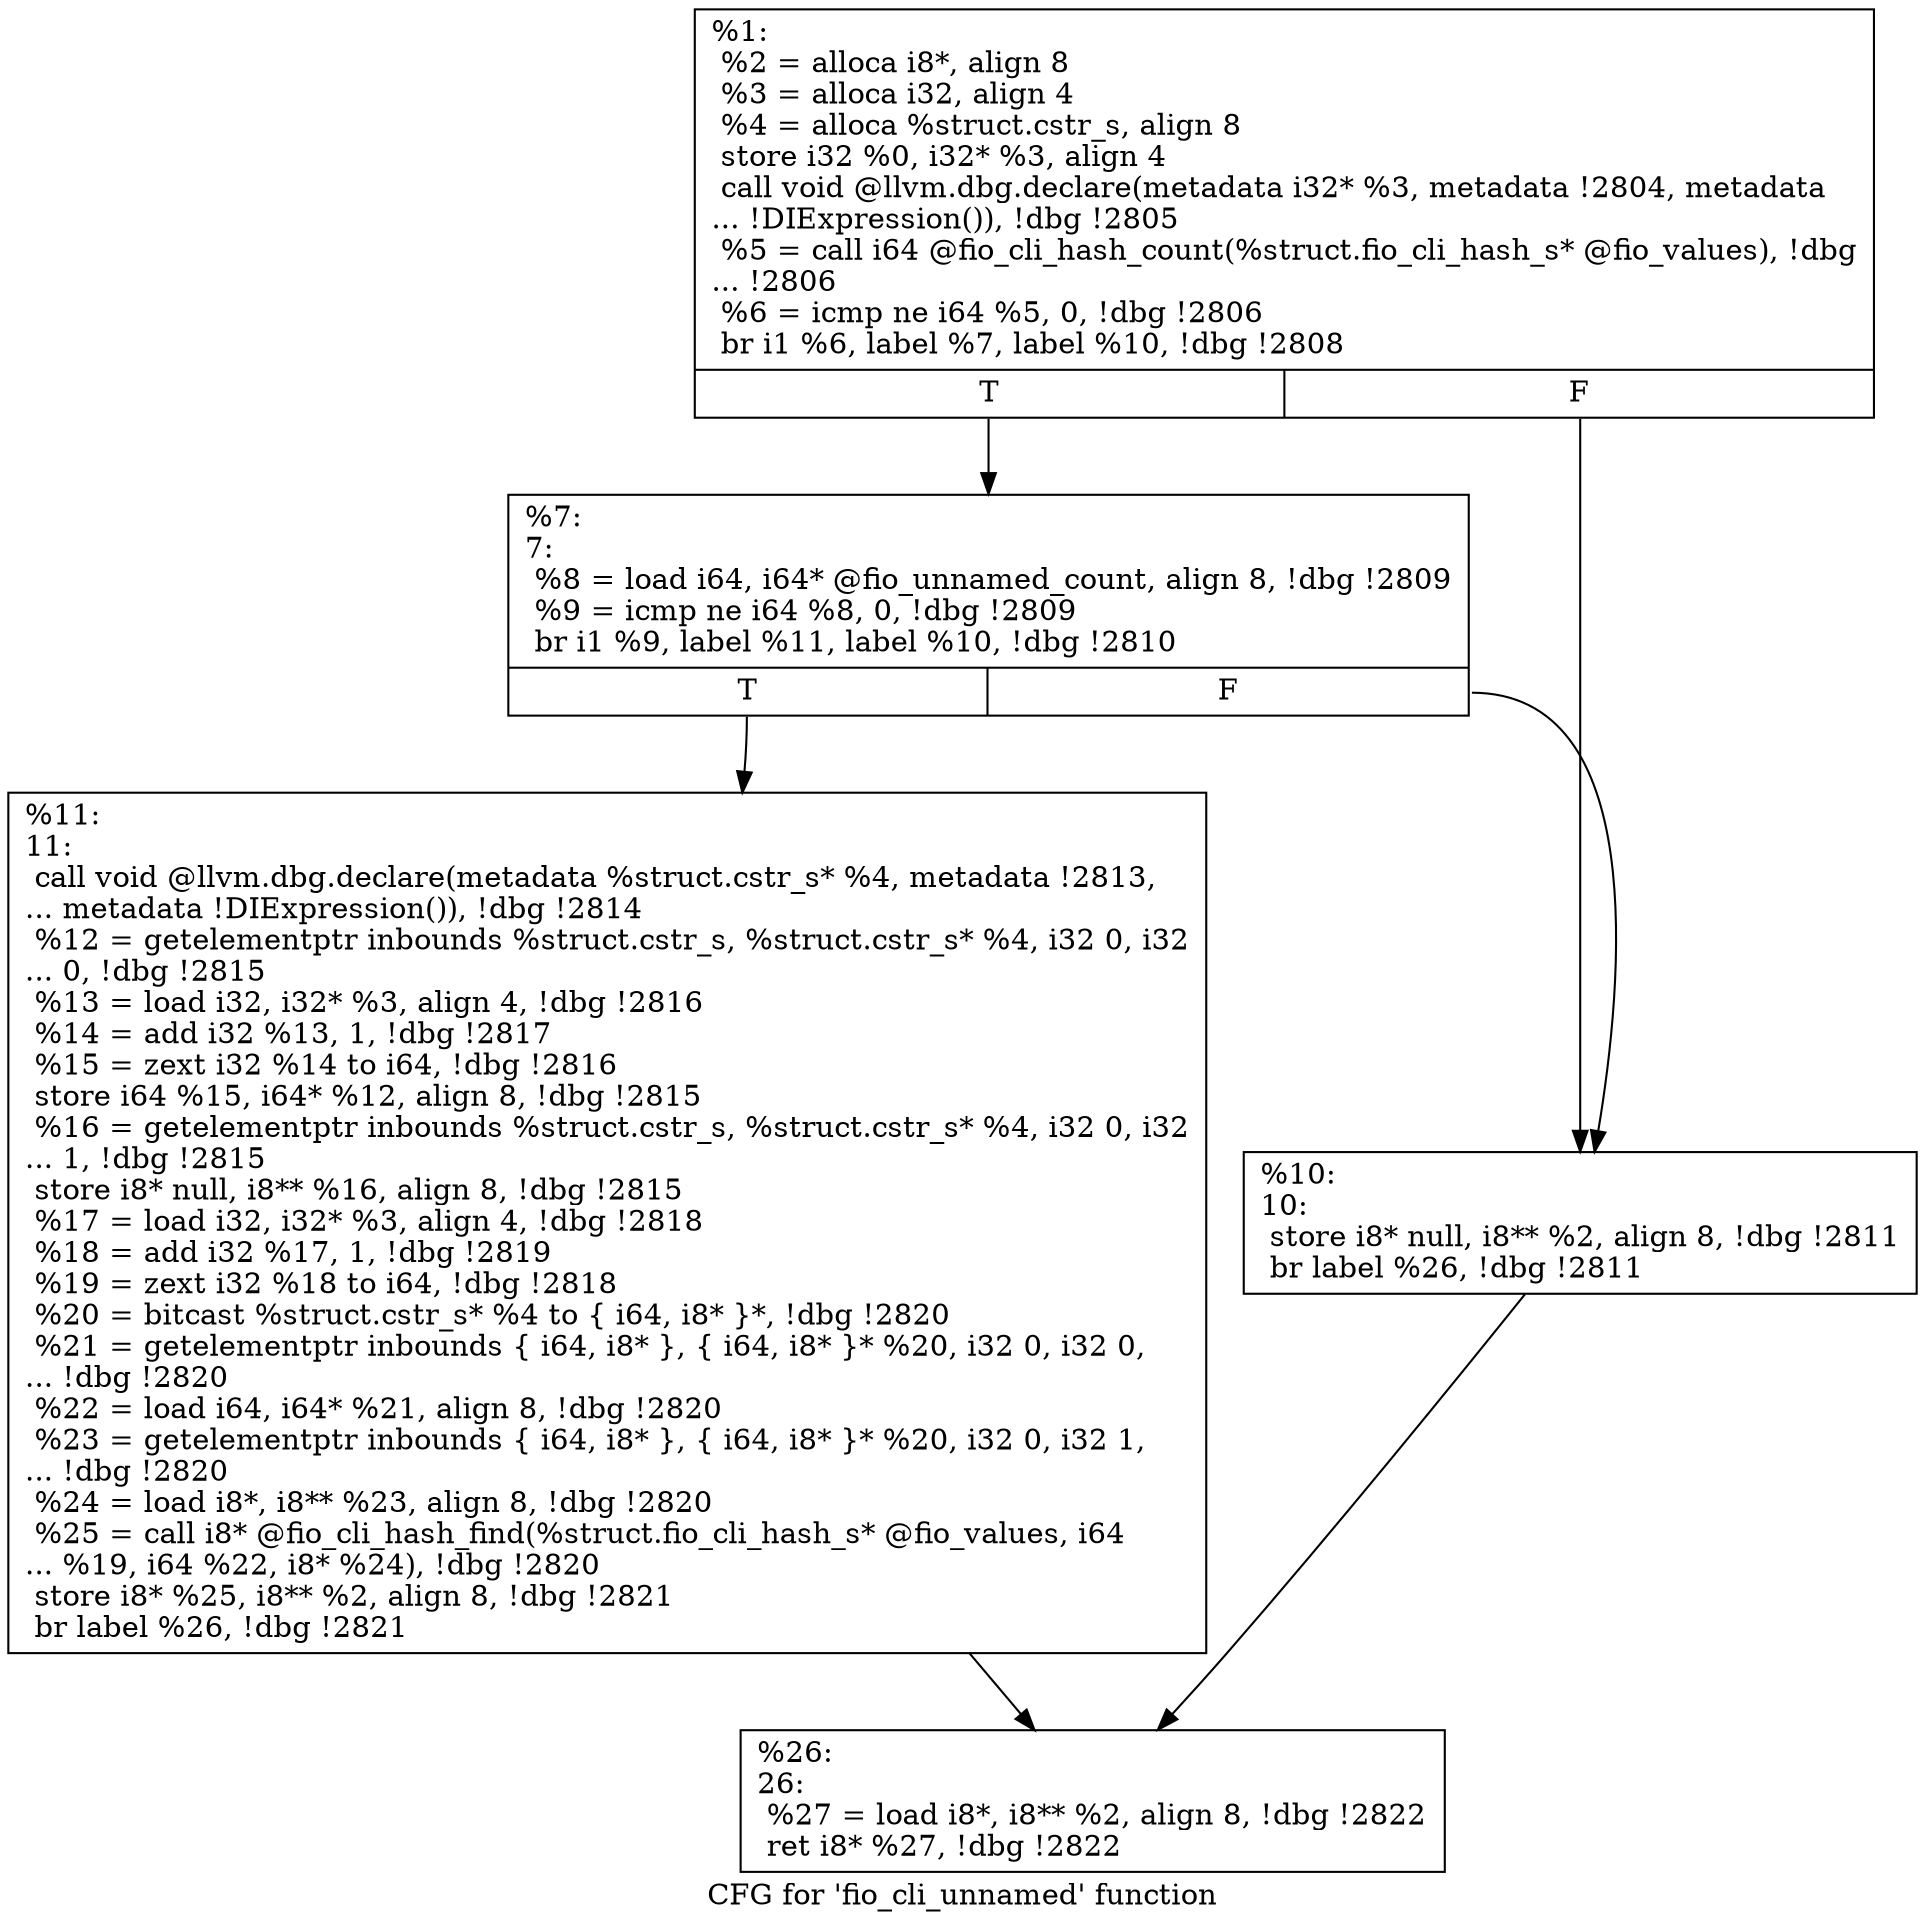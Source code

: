 digraph "CFG for 'fio_cli_unnamed' function" {
	label="CFG for 'fio_cli_unnamed' function";

	Node0x55685216cd10 [shape=record,label="{%1:\l  %2 = alloca i8*, align 8\l  %3 = alloca i32, align 4\l  %4 = alloca %struct.cstr_s, align 8\l  store i32 %0, i32* %3, align 4\l  call void @llvm.dbg.declare(metadata i32* %3, metadata !2804, metadata\l... !DIExpression()), !dbg !2805\l  %5 = call i64 @fio_cli_hash_count(%struct.fio_cli_hash_s* @fio_values), !dbg\l... !2806\l  %6 = icmp ne i64 %5, 0, !dbg !2806\l  br i1 %6, label %7, label %10, !dbg !2808\l|{<s0>T|<s1>F}}"];
	Node0x55685216cd10:s0 -> Node0x55685216d050;
	Node0x55685216cd10:s1 -> Node0x55685216d0a0;
	Node0x55685216d050 [shape=record,label="{%7:\l7:                                                \l  %8 = load i64, i64* @fio_unnamed_count, align 8, !dbg !2809\l  %9 = icmp ne i64 %8, 0, !dbg !2809\l  br i1 %9, label %11, label %10, !dbg !2810\l|{<s0>T|<s1>F}}"];
	Node0x55685216d050:s0 -> Node0x55685216d0f0;
	Node0x55685216d050:s1 -> Node0x55685216d0a0;
	Node0x55685216d0a0 [shape=record,label="{%10:\l10:                                               \l  store i8* null, i8** %2, align 8, !dbg !2811\l  br label %26, !dbg !2811\l}"];
	Node0x55685216d0a0 -> Node0x55685216d140;
	Node0x55685216d0f0 [shape=record,label="{%11:\l11:                                               \l  call void @llvm.dbg.declare(metadata %struct.cstr_s* %4, metadata !2813,\l... metadata !DIExpression()), !dbg !2814\l  %12 = getelementptr inbounds %struct.cstr_s, %struct.cstr_s* %4, i32 0, i32\l... 0, !dbg !2815\l  %13 = load i32, i32* %3, align 4, !dbg !2816\l  %14 = add i32 %13, 1, !dbg !2817\l  %15 = zext i32 %14 to i64, !dbg !2816\l  store i64 %15, i64* %12, align 8, !dbg !2815\l  %16 = getelementptr inbounds %struct.cstr_s, %struct.cstr_s* %4, i32 0, i32\l... 1, !dbg !2815\l  store i8* null, i8** %16, align 8, !dbg !2815\l  %17 = load i32, i32* %3, align 4, !dbg !2818\l  %18 = add i32 %17, 1, !dbg !2819\l  %19 = zext i32 %18 to i64, !dbg !2818\l  %20 = bitcast %struct.cstr_s* %4 to \{ i64, i8* \}*, !dbg !2820\l  %21 = getelementptr inbounds \{ i64, i8* \}, \{ i64, i8* \}* %20, i32 0, i32 0,\l... !dbg !2820\l  %22 = load i64, i64* %21, align 8, !dbg !2820\l  %23 = getelementptr inbounds \{ i64, i8* \}, \{ i64, i8* \}* %20, i32 0, i32 1,\l... !dbg !2820\l  %24 = load i8*, i8** %23, align 8, !dbg !2820\l  %25 = call i8* @fio_cli_hash_find(%struct.fio_cli_hash_s* @fio_values, i64\l... %19, i64 %22, i8* %24), !dbg !2820\l  store i8* %25, i8** %2, align 8, !dbg !2821\l  br label %26, !dbg !2821\l}"];
	Node0x55685216d0f0 -> Node0x55685216d140;
	Node0x55685216d140 [shape=record,label="{%26:\l26:                                               \l  %27 = load i8*, i8** %2, align 8, !dbg !2822\l  ret i8* %27, !dbg !2822\l}"];
}
